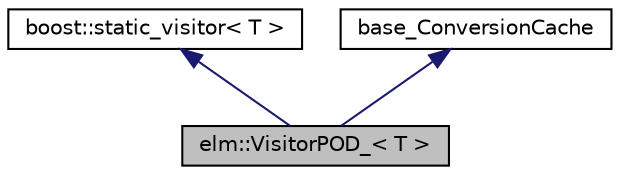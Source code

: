 digraph G
{
  edge [fontname="Helvetica",fontsize="10",labelfontname="Helvetica",labelfontsize="10"];
  node [fontname="Helvetica",fontsize="10",shape=record];
  Node1 [label="elm::VisitorPOD_\< T \>",height=0.2,width=0.4,color="black", fillcolor="grey75", style="filled" fontcolor="black"];
  Node2 -> Node1 [dir="back",color="midnightblue",fontsize="10",style="solid",fontname="Helvetica"];
  Node2 [label="boost::static_visitor\< T \>",height=0.2,width=0.4,color="black", fillcolor="white", style="filled",URL="$classboost_1_1static__visitor.html"];
  Node3 -> Node1 [dir="back",color="midnightblue",fontsize="10",style="solid",fontname="Helvetica"];
  Node3 [label="base_ConversionCache",height=0.2,width=0.4,color="black", fillcolor="white", style="filled",URL="$classbase__ConversionCache.html",tooltip="base class for caching heavy data type conversions"];
}

